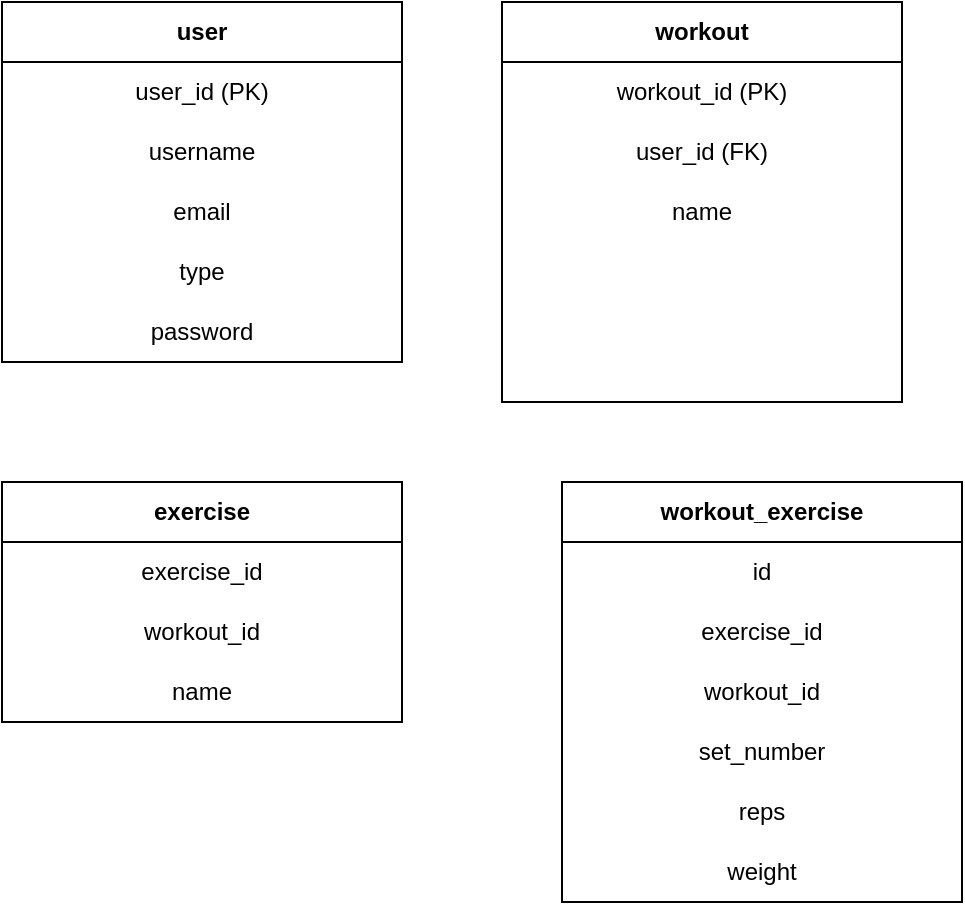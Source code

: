 <mxfile version="25.0.1">
  <diagram name="Page-1" id="_UrB7X2O_bQnR6X4eC7d">
    <mxGraphModel dx="1041" dy="478" grid="1" gridSize="10" guides="1" tooltips="1" connect="1" arrows="1" fold="1" page="1" pageScale="1" pageWidth="1654" pageHeight="1169" math="0" shadow="0">
      <root>
        <mxCell id="0" />
        <mxCell id="1" parent="0" />
        <mxCell id="7U7vAsr_AXt3HuqYSihi-1" value="user" style="swimlane;whiteSpace=wrap;html=1;startSize=30;" vertex="1" parent="1">
          <mxGeometry x="300" y="100" width="200" height="180" as="geometry" />
        </mxCell>
        <mxCell id="7U7vAsr_AXt3HuqYSihi-6" value="user_id (PK)" style="text;html=1;align=center;verticalAlign=middle;whiteSpace=wrap;rounded=0;" vertex="1" parent="7U7vAsr_AXt3HuqYSihi-1">
          <mxGeometry y="30" width="200" height="30" as="geometry" />
        </mxCell>
        <mxCell id="7U7vAsr_AXt3HuqYSihi-7" value="username" style="text;html=1;align=center;verticalAlign=middle;whiteSpace=wrap;rounded=0;" vertex="1" parent="7U7vAsr_AXt3HuqYSihi-1">
          <mxGeometry y="60" width="200" height="30" as="geometry" />
        </mxCell>
        <mxCell id="7U7vAsr_AXt3HuqYSihi-8" value="email" style="text;html=1;align=center;verticalAlign=middle;whiteSpace=wrap;rounded=0;" vertex="1" parent="7U7vAsr_AXt3HuqYSihi-1">
          <mxGeometry y="90" width="200" height="30" as="geometry" />
        </mxCell>
        <mxCell id="7U7vAsr_AXt3HuqYSihi-9" value="type" style="text;html=1;align=center;verticalAlign=middle;whiteSpace=wrap;rounded=0;" vertex="1" parent="7U7vAsr_AXt3HuqYSihi-1">
          <mxGeometry y="120" width="200" height="30" as="geometry" />
        </mxCell>
        <mxCell id="7U7vAsr_AXt3HuqYSihi-10" value="password" style="text;html=1;align=center;verticalAlign=middle;whiteSpace=wrap;rounded=0;" vertex="1" parent="7U7vAsr_AXt3HuqYSihi-1">
          <mxGeometry y="150" width="200" height="30" as="geometry" />
        </mxCell>
        <mxCell id="7U7vAsr_AXt3HuqYSihi-2" value="workout" style="swimlane;whiteSpace=wrap;html=1;startSize=30;" vertex="1" parent="1">
          <mxGeometry x="550" y="100" width="200" height="200" as="geometry" />
        </mxCell>
        <mxCell id="7U7vAsr_AXt3HuqYSihi-11" value="workout_id (PK)" style="text;html=1;align=center;verticalAlign=middle;whiteSpace=wrap;rounded=0;" vertex="1" parent="7U7vAsr_AXt3HuqYSihi-2">
          <mxGeometry y="30" width="200" height="30" as="geometry" />
        </mxCell>
        <mxCell id="7U7vAsr_AXt3HuqYSihi-12" value="user_id (FK)" style="text;html=1;align=center;verticalAlign=middle;whiteSpace=wrap;rounded=0;" vertex="1" parent="7U7vAsr_AXt3HuqYSihi-2">
          <mxGeometry y="60" width="200" height="30" as="geometry" />
        </mxCell>
        <mxCell id="7U7vAsr_AXt3HuqYSihi-13" value="name" style="text;html=1;align=center;verticalAlign=middle;whiteSpace=wrap;rounded=0;" vertex="1" parent="7U7vAsr_AXt3HuqYSihi-2">
          <mxGeometry y="90" width="200" height="30" as="geometry" />
        </mxCell>
        <mxCell id="7U7vAsr_AXt3HuqYSihi-3" value="exercise" style="swimlane;whiteSpace=wrap;html=1;startSize=30;" vertex="1" parent="1">
          <mxGeometry x="300" y="340" width="200" height="120" as="geometry" />
        </mxCell>
        <mxCell id="7U7vAsr_AXt3HuqYSihi-14" value="exercise_id" style="text;html=1;align=center;verticalAlign=middle;whiteSpace=wrap;rounded=0;" vertex="1" parent="7U7vAsr_AXt3HuqYSihi-3">
          <mxGeometry y="30" width="200" height="30" as="geometry" />
        </mxCell>
        <mxCell id="7U7vAsr_AXt3HuqYSihi-15" value="workout_id" style="text;html=1;align=center;verticalAlign=middle;whiteSpace=wrap;rounded=0;" vertex="1" parent="7U7vAsr_AXt3HuqYSihi-3">
          <mxGeometry y="60" width="200" height="30" as="geometry" />
        </mxCell>
        <mxCell id="7U7vAsr_AXt3HuqYSihi-16" value="name" style="text;html=1;align=center;verticalAlign=middle;whiteSpace=wrap;rounded=0;" vertex="1" parent="7U7vAsr_AXt3HuqYSihi-3">
          <mxGeometry y="90" width="200" height="30" as="geometry" />
        </mxCell>
        <mxCell id="7U7vAsr_AXt3HuqYSihi-4" value="workout_exercise" style="swimlane;whiteSpace=wrap;html=1;startSize=30;" vertex="1" parent="1">
          <mxGeometry x="580" y="340" width="200" height="210" as="geometry" />
        </mxCell>
        <mxCell id="7U7vAsr_AXt3HuqYSihi-19" value="id" style="text;html=1;align=center;verticalAlign=middle;whiteSpace=wrap;rounded=0;" vertex="1" parent="7U7vAsr_AXt3HuqYSihi-4">
          <mxGeometry y="30" width="200" height="30" as="geometry" />
        </mxCell>
        <mxCell id="7U7vAsr_AXt3HuqYSihi-21" value="exercise_id" style="text;html=1;align=center;verticalAlign=middle;whiteSpace=wrap;rounded=0;" vertex="1" parent="7U7vAsr_AXt3HuqYSihi-4">
          <mxGeometry y="60" width="200" height="30" as="geometry" />
        </mxCell>
        <mxCell id="7U7vAsr_AXt3HuqYSihi-22" value="workout_id" style="text;html=1;align=center;verticalAlign=middle;whiteSpace=wrap;rounded=0;" vertex="1" parent="7U7vAsr_AXt3HuqYSihi-4">
          <mxGeometry y="90" width="200" height="30" as="geometry" />
        </mxCell>
        <mxCell id="7U7vAsr_AXt3HuqYSihi-17" value="set_number" style="text;html=1;align=center;verticalAlign=middle;whiteSpace=wrap;rounded=0;" vertex="1" parent="7U7vAsr_AXt3HuqYSihi-4">
          <mxGeometry y="120" width="200" height="30" as="geometry" />
        </mxCell>
        <mxCell id="7U7vAsr_AXt3HuqYSihi-23" value="reps" style="text;html=1;align=center;verticalAlign=middle;whiteSpace=wrap;rounded=0;" vertex="1" parent="7U7vAsr_AXt3HuqYSihi-4">
          <mxGeometry y="150" width="200" height="30" as="geometry" />
        </mxCell>
        <mxCell id="7U7vAsr_AXt3HuqYSihi-24" value="weight" style="text;html=1;align=center;verticalAlign=middle;whiteSpace=wrap;rounded=0;" vertex="1" parent="7U7vAsr_AXt3HuqYSihi-4">
          <mxGeometry y="180" width="200" height="30" as="geometry" />
        </mxCell>
      </root>
    </mxGraphModel>
  </diagram>
</mxfile>
